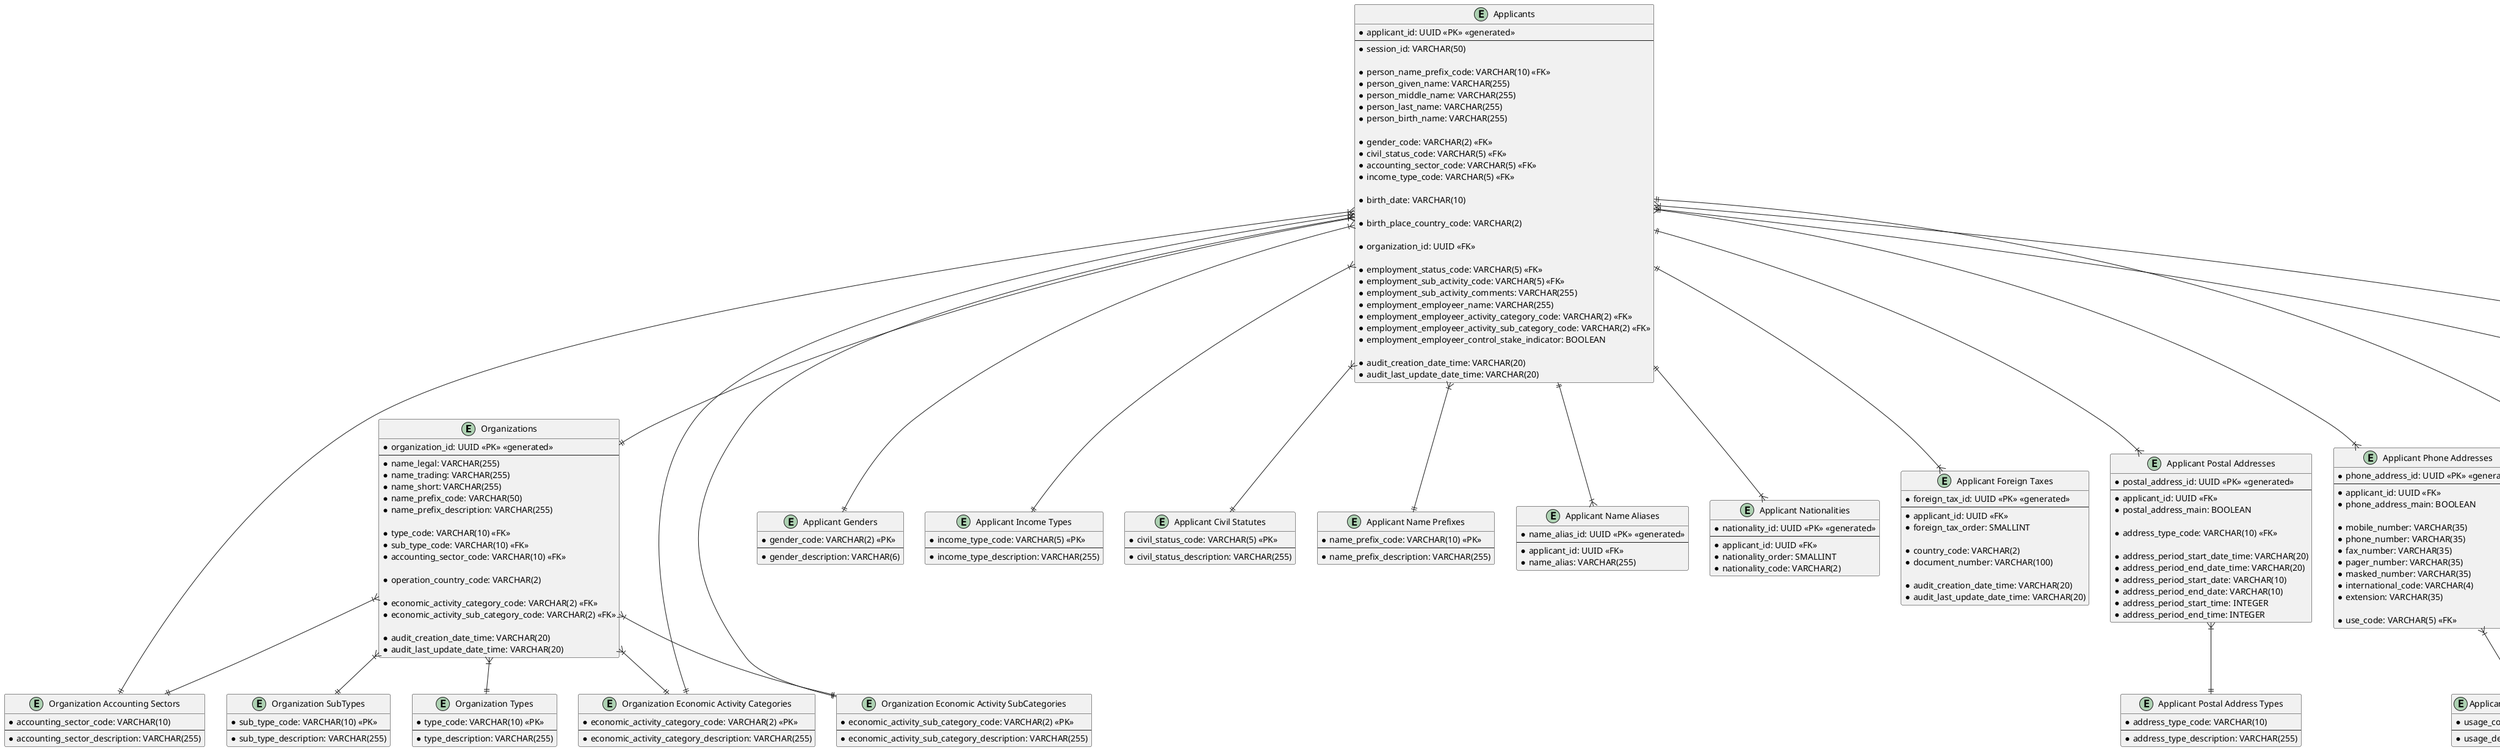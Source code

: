 @startuml Database Schema
    entity "Organizations" as organizations {
        * organization_id: UUID <<PK>> <<generated>>
        --
        * name_legal: VARCHAR(255)
        * name_trading: VARCHAR(255)
        * name_short: VARCHAR(255)
        * name_prefix_code: VARCHAR(50)
        * name_prefix_description: VARCHAR(255)
        
        * type_code: VARCHAR(10) <<FK>>
        * sub_type_code: VARCHAR(10) <<FK>>
        * accounting_sector_code: VARCHAR(10) <<FK>>
        
        * operation_country_code: VARCHAR(2)
        
        * economic_activity_category_code: VARCHAR(2) <<FK>>
        * economic_activity_sub_category_code: VARCHAR(2) <<FK>>

        * audit_creation_date_time: VARCHAR(20)
        * audit_last_update_date_time: VARCHAR(20)
    }

    entity "Organization Types" as organizationTypes {
        * type_code: VARCHAR(10) <<PK>>
        --
        * type_description: VARCHAR(255)
    }

    entity "Organization SubTypes" as organizationSubTypes {
        * sub_type_code: VARCHAR(10) <<PK>>
        --
        * sub_type_description: VARCHAR(255)
    }

    entity "Organization Accounting Sectors" as organizationAccountingSectors {
        * accounting_sector_code: VARCHAR(10)
        --
        * accounting_sector_description: VARCHAR(255)
    }

    entity "Organization Economic Activity Categories" as organizationEconomicActivityCategories {
        * economic_activity_category_code: VARCHAR(2) <<PK>>
        --
        * economic_activity_category_description: VARCHAR(255)
    }

    entity "Organization Economic Activity SubCategories" as organizationEconomicActivitySubCategories {
        * economic_activity_sub_category_code: VARCHAR(2) <<PK>>
        --
        * economic_activity_sub_category_description: VARCHAR(255)
    }

    organizations }|--|| organizationTypes
    organizations }|--|| organizationSubTypes
    organizations }|--|| organizationAccountingSectors
    organizations }|--|| organizationEconomicActivityCategories
    organizations }|--|| organizationEconomicActivitySubCategories

    entity "Applicants" as applicants {
        * applicant_id: UUID <<PK>> <<generated>>
        --
        * session_id: VARCHAR(50)

        * person_name_prefix_code: VARCHAR(10) <<FK>>
        * person_given_name: VARCHAR(255)
        * person_middle_name: VARCHAR(255)
        * person_last_name: VARCHAR(255)
        * person_birth_name: VARCHAR(255)

        * gender_code: VARCHAR(2) <<FK>>
        * civil_status_code: VARCHAR(5) <<FK>>
        * accounting_sector_code: VARCHAR(5) <<FK>>
        * income_type_code: VARCHAR(5) <<FK>>

        * birth_date: VARCHAR(10)

        * birth_place_country_code: VARCHAR(2)

        * organization_id: UUID <<FK>>

        * employment_status_code: VARCHAR(5) <<FK>>
        * employment_sub_activity_code: VARCHAR(5) <<FK>>
        * employment_sub_activity_comments: VARCHAR(255)
        * employment_employeer_name: VARCHAR(255)
        * employment_employeer_activity_category_code: VARCHAR(2) <<FK>>
        * employment_employeer_activity_sub_category_code: VARCHAR(2) <<FK>>
        * employment_employeer_control_stake_indicator: BOOLEAN

        * audit_creation_date_time: VARCHAR(20)
        * audit_last_update_date_time: VARCHAR(20)
    }

    entity "Applicant Genders" as applicantGenders {
        * gender_code: VARCHAR(2) <<PK>>
        --
        * gender_description: VARCHAR(6)
    }

    applicants }|--|| applicantGenders

    entity "Applicant Income Types" as applicantIncomeTypes {
        * income_type_code: VARCHAR(5) <<PK>>
        --
        * income_type_description: VARCHAR(255)
    } 

    applicants }|--|| applicantIncomeTypes

    entity "Applicant Civil Statutes" as applicantCivilStatutes {
        * civil_status_code: VARCHAR(5) <<PK>>
        --
        * civil_status_description: VARCHAR(255)
    }

    applicants }|--|| applicantCivilStatutes

    entity "Applicant Name Prefixes" as applicantNamePrefixes {
        * name_prefix_code: VARCHAR(10) <<PK>>
        --
        * name_prefix_description: VARCHAR(255)
    }

    applicants }|--|| applicantNamePrefixes

    entity "Applicant Name Aliases" as applicantNameAliases {
        * name_alias_id: UUID <<PK>> <<generated>>
        --
        * applicant_id: UUID <<FK>>
        * name_alias: VARCHAR(255)
    }

    entity "Applicant Nationalities" as applicantNationalities {
        * nationality_id: UUID <<PK>> <<generated>>
        --
        * applicant_id: UUID <<FK>>
        * nationality_order: SMALLINT
        * nationality_code: VARCHAR(2)
    }

    entity "Applicant Foreign Taxes" as applicantForeignTaxes {
        * foreign_tax_id: UUID <<PK>> <<generated>>
        --
        * applicant_id: UUID <<FK>>
        * foreign_tax_order: SMALLINT

        * country_code: VARCHAR(2)
        * document_number: VARCHAR(100)

        * audit_creation_date_time: VARCHAR(20)
        * audit_last_update_date_time: VARCHAR(20)
    }

    entity "Applicant Postal Addresses" as applicantPostalAddresses {
        * postal_address_id: UUID <<PK>> <<generated>>
        --
        * applicant_id: UUID <<FK>>
        * postal_address_main: BOOLEAN

        * address_type_code: VARCHAR(10) <<FK>>
        
        * address_period_start_date_time: VARCHAR(20)
        * address_period_end_date_time: VARCHAR(20)
        * address_period_start_date: VARCHAR(10)
        * address_period_end_date: VARCHAR(10)
        * address_period_start_time: INTEGER
        * address_period_end_time: INTEGER
    }

    entity "Applicant Postal Address Types" as applicantPostalAddressTypes {
        * address_type_code: VARCHAR(10)
        --
        * address_type_description: VARCHAR(255)
    }

    applicantPostalAddresses }|--|| applicantPostalAddressTypes

    entity "Applicant Phone Addresses" as applicantPhoneAddresses {
        * phone_address_id: UUID <<PK>> <<generated>>
        --
        * applicant_id: UUID <<FK>>
        * phone_address_main: BOOLEAN

        * mobile_number: VARCHAR(35)
        * phone_number: VARCHAR(35)
        * fax_number: VARCHAR(35)
        * pager_number: VARCHAR(35)
        * masked_number: VARCHAR(35)
        * international_code: VARCHAR(4)
        * extension: VARCHAR(35)

        * use_code: VARCHAR(5) <<FK>>
    }

    entity "Applicant Phone Device Usage Codes" as applicantPhoneDeviceUsageCodes {
        * usage_code: VARCHAR(5)
        --
        * usage_description: VARCHAR(255)
    }

    applicantPhoneAddresses }|--|| applicantPhoneDeviceUsageCodes

    entity "Applicant Electronic Addresses" as applicantElectronicAddresses {
        * electronic_address_id: UUID <<PK>> <<generated>>
        --
        * applicant_id: UUID <<FK>>
        * electronic_address_main: BOOLEAN

        * email_address: VARCHAR(256)
        * preferred_indicator: BOOLEAN
        * primary_indicator: BOOLEAN

        * use_code: VARCHAR(5) <<FK>>
    }

    applicantElectronicAddresses }|--|| applicantPhoneDeviceUsageCodes

    entity "Applicant Employment Statutes" as applicantEmploymentStatutes {
        * employment_status_code: VARCHAR(5) <<PK>>
        --
        * employment_status_description: VARCHAR(255)
    }

    entity "Applicant Employment Sub Activities" as applicantEmploymentSubActivities {
        * employment_sub_activity_code: VARCHAR(5) <<PK>>
        --
        * employment_sub_activity_description: VARCHAR(255)
    }

    applicants }|--|| organizations
    applicants ||--|{ applicantNameAliases
    applicants ||--|{ applicantNationalities
    applicants ||--|{ applicantForeignTaxes
    applicants ||--|{ applicantPostalAddresses
    applicants ||--|{ applicantPhoneAddresses
    applicants ||--|{ applicantElectronicAddresses
    applicants }|--|| applicantEmploymentStatutes
    applicants }|--|| applicantEmploymentSubActivities
    applicants }|--|| organizationAccountingSectors
    applicants }|--|| organizationEconomicActivityCategories
    applicants }|--|| organizationEconomicActivitySubCategories
@enduml